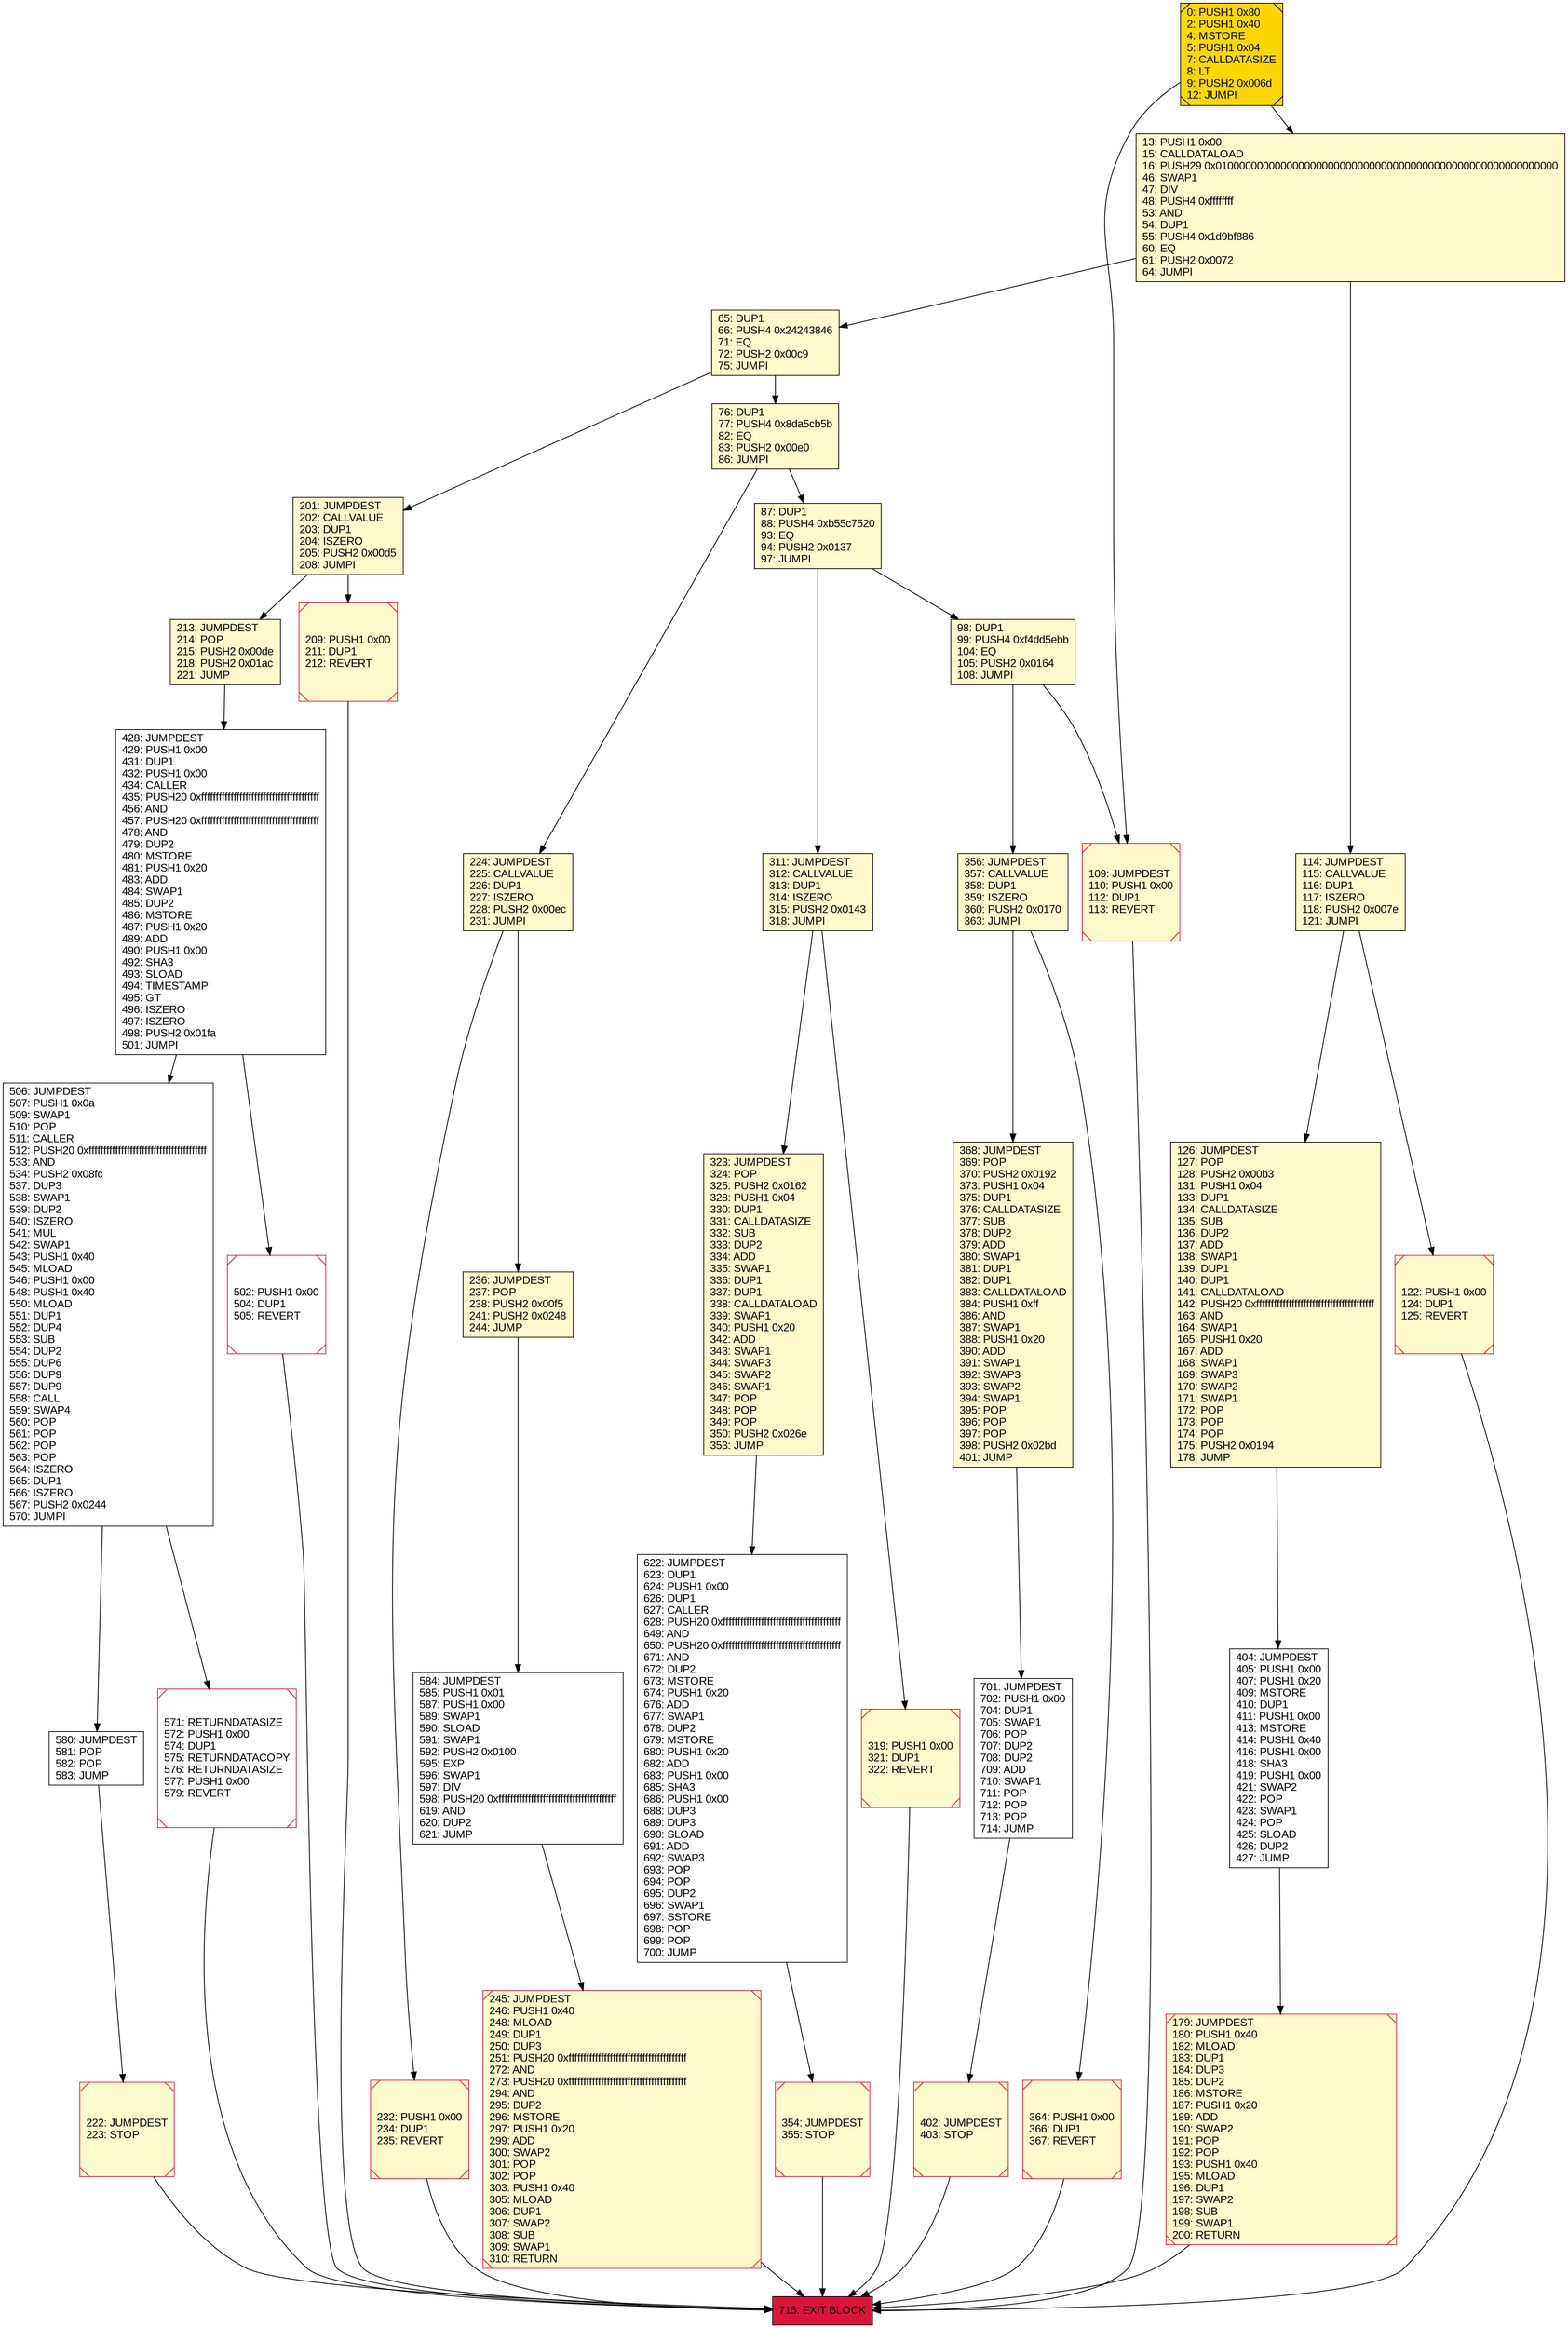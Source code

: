digraph G {
bgcolor=transparent rankdir=UD;
node [shape=box style=filled color=black fillcolor=white fontname=arial fontcolor=black];
179 [label="179: JUMPDEST\l180: PUSH1 0x40\l182: MLOAD\l183: DUP1\l184: DUP3\l185: DUP2\l186: MSTORE\l187: PUSH1 0x20\l189: ADD\l190: SWAP2\l191: POP\l192: POP\l193: PUSH1 0x40\l195: MLOAD\l196: DUP1\l197: SWAP2\l198: SUB\l199: SWAP1\l200: RETURN\l" fillcolor=lemonchiffon shape=Msquare color=crimson ];
402 [label="402: JUMPDEST\l403: STOP\l" fillcolor=lemonchiffon shape=Msquare color=crimson ];
98 [label="98: DUP1\l99: PUSH4 0xf4dd5ebb\l104: EQ\l105: PUSH2 0x0164\l108: JUMPI\l" fillcolor=lemonchiffon ];
232 [label="232: PUSH1 0x00\l234: DUP1\l235: REVERT\l" fillcolor=lemonchiffon shape=Msquare color=crimson ];
222 [label="222: JUMPDEST\l223: STOP\l" fillcolor=lemonchiffon shape=Msquare color=crimson ];
715 [label="715: EXIT BLOCK\l" fillcolor=crimson ];
323 [label="323: JUMPDEST\l324: POP\l325: PUSH2 0x0162\l328: PUSH1 0x04\l330: DUP1\l331: CALLDATASIZE\l332: SUB\l333: DUP2\l334: ADD\l335: SWAP1\l336: DUP1\l337: DUP1\l338: CALLDATALOAD\l339: SWAP1\l340: PUSH1 0x20\l342: ADD\l343: SWAP1\l344: SWAP3\l345: SWAP2\l346: SWAP1\l347: POP\l348: POP\l349: POP\l350: PUSH2 0x026e\l353: JUMP\l" fillcolor=lemonchiffon ];
622 [label="622: JUMPDEST\l623: DUP1\l624: PUSH1 0x00\l626: DUP1\l627: CALLER\l628: PUSH20 0xffffffffffffffffffffffffffffffffffffffff\l649: AND\l650: PUSH20 0xffffffffffffffffffffffffffffffffffffffff\l671: AND\l672: DUP2\l673: MSTORE\l674: PUSH1 0x20\l676: ADD\l677: SWAP1\l678: DUP2\l679: MSTORE\l680: PUSH1 0x20\l682: ADD\l683: PUSH1 0x00\l685: SHA3\l686: PUSH1 0x00\l688: DUP3\l689: DUP3\l690: SLOAD\l691: ADD\l692: SWAP3\l693: POP\l694: POP\l695: DUP2\l696: SWAP1\l697: SSTORE\l698: POP\l699: POP\l700: JUMP\l" ];
364 [label="364: PUSH1 0x00\l366: DUP1\l367: REVERT\l" fillcolor=lemonchiffon shape=Msquare color=crimson ];
404 [label="404: JUMPDEST\l405: PUSH1 0x00\l407: PUSH1 0x20\l409: MSTORE\l410: DUP1\l411: PUSH1 0x00\l413: MSTORE\l414: PUSH1 0x40\l416: PUSH1 0x00\l418: SHA3\l419: PUSH1 0x00\l421: SWAP2\l422: POP\l423: SWAP1\l424: POP\l425: SLOAD\l426: DUP2\l427: JUMP\l" ];
580 [label="580: JUMPDEST\l581: POP\l582: POP\l583: JUMP\l" ];
584 [label="584: JUMPDEST\l585: PUSH1 0x01\l587: PUSH1 0x00\l589: SWAP1\l590: SLOAD\l591: SWAP1\l592: PUSH2 0x0100\l595: EXP\l596: SWAP1\l597: DIV\l598: PUSH20 0xffffffffffffffffffffffffffffffffffffffff\l619: AND\l620: DUP2\l621: JUMP\l" ];
502 [label="502: PUSH1 0x00\l504: DUP1\l505: REVERT\l" shape=Msquare color=crimson ];
122 [label="122: PUSH1 0x00\l124: DUP1\l125: REVERT\l" fillcolor=lemonchiffon shape=Msquare color=crimson ];
76 [label="76: DUP1\l77: PUSH4 0x8da5cb5b\l82: EQ\l83: PUSH2 0x00e0\l86: JUMPI\l" fillcolor=lemonchiffon ];
13 [label="13: PUSH1 0x00\l15: CALLDATALOAD\l16: PUSH29 0x0100000000000000000000000000000000000000000000000000000000\l46: SWAP1\l47: DIV\l48: PUSH4 0xffffffff\l53: AND\l54: DUP1\l55: PUSH4 0x1d9bf886\l60: EQ\l61: PUSH2 0x0072\l64: JUMPI\l" fillcolor=lemonchiffon ];
356 [label="356: JUMPDEST\l357: CALLVALUE\l358: DUP1\l359: ISZERO\l360: PUSH2 0x0170\l363: JUMPI\l" fillcolor=lemonchiffon ];
213 [label="213: JUMPDEST\l214: POP\l215: PUSH2 0x00de\l218: PUSH2 0x01ac\l221: JUMP\l" fillcolor=lemonchiffon ];
319 [label="319: PUSH1 0x00\l321: DUP1\l322: REVERT\l" fillcolor=lemonchiffon shape=Msquare color=crimson ];
571 [label="571: RETURNDATASIZE\l572: PUSH1 0x00\l574: DUP1\l575: RETURNDATACOPY\l576: RETURNDATASIZE\l577: PUSH1 0x00\l579: REVERT\l" shape=Msquare color=crimson ];
245 [label="245: JUMPDEST\l246: PUSH1 0x40\l248: MLOAD\l249: DUP1\l250: DUP3\l251: PUSH20 0xffffffffffffffffffffffffffffffffffffffff\l272: AND\l273: PUSH20 0xffffffffffffffffffffffffffffffffffffffff\l294: AND\l295: DUP2\l296: MSTORE\l297: PUSH1 0x20\l299: ADD\l300: SWAP2\l301: POP\l302: POP\l303: PUSH1 0x40\l305: MLOAD\l306: DUP1\l307: SWAP2\l308: SUB\l309: SWAP1\l310: RETURN\l" fillcolor=lemonchiffon shape=Msquare color=crimson ];
87 [label="87: DUP1\l88: PUSH4 0xb55c7520\l93: EQ\l94: PUSH2 0x0137\l97: JUMPI\l" fillcolor=lemonchiffon ];
224 [label="224: JUMPDEST\l225: CALLVALUE\l226: DUP1\l227: ISZERO\l228: PUSH2 0x00ec\l231: JUMPI\l" fillcolor=lemonchiffon ];
236 [label="236: JUMPDEST\l237: POP\l238: PUSH2 0x00f5\l241: PUSH2 0x0248\l244: JUMP\l" fillcolor=lemonchiffon ];
109 [label="109: JUMPDEST\l110: PUSH1 0x00\l112: DUP1\l113: REVERT\l" fillcolor=lemonchiffon shape=Msquare color=crimson ];
0 [label="0: PUSH1 0x80\l2: PUSH1 0x40\l4: MSTORE\l5: PUSH1 0x04\l7: CALLDATASIZE\l8: LT\l9: PUSH2 0x006d\l12: JUMPI\l" fillcolor=lemonchiffon shape=Msquare fillcolor=gold ];
65 [label="65: DUP1\l66: PUSH4 0x24243846\l71: EQ\l72: PUSH2 0x00c9\l75: JUMPI\l" fillcolor=lemonchiffon ];
311 [label="311: JUMPDEST\l312: CALLVALUE\l313: DUP1\l314: ISZERO\l315: PUSH2 0x0143\l318: JUMPI\l" fillcolor=lemonchiffon ];
428 [label="428: JUMPDEST\l429: PUSH1 0x00\l431: DUP1\l432: PUSH1 0x00\l434: CALLER\l435: PUSH20 0xffffffffffffffffffffffffffffffffffffffff\l456: AND\l457: PUSH20 0xffffffffffffffffffffffffffffffffffffffff\l478: AND\l479: DUP2\l480: MSTORE\l481: PUSH1 0x20\l483: ADD\l484: SWAP1\l485: DUP2\l486: MSTORE\l487: PUSH1 0x20\l489: ADD\l490: PUSH1 0x00\l492: SHA3\l493: SLOAD\l494: TIMESTAMP\l495: GT\l496: ISZERO\l497: ISZERO\l498: PUSH2 0x01fa\l501: JUMPI\l" ];
114 [label="114: JUMPDEST\l115: CALLVALUE\l116: DUP1\l117: ISZERO\l118: PUSH2 0x007e\l121: JUMPI\l" fillcolor=lemonchiffon ];
701 [label="701: JUMPDEST\l702: PUSH1 0x00\l704: DUP1\l705: SWAP1\l706: POP\l707: DUP2\l708: DUP2\l709: ADD\l710: SWAP1\l711: POP\l712: POP\l713: POP\l714: JUMP\l" ];
201 [label="201: JUMPDEST\l202: CALLVALUE\l203: DUP1\l204: ISZERO\l205: PUSH2 0x00d5\l208: JUMPI\l" fillcolor=lemonchiffon ];
126 [label="126: JUMPDEST\l127: POP\l128: PUSH2 0x00b3\l131: PUSH1 0x04\l133: DUP1\l134: CALLDATASIZE\l135: SUB\l136: DUP2\l137: ADD\l138: SWAP1\l139: DUP1\l140: DUP1\l141: CALLDATALOAD\l142: PUSH20 0xffffffffffffffffffffffffffffffffffffffff\l163: AND\l164: SWAP1\l165: PUSH1 0x20\l167: ADD\l168: SWAP1\l169: SWAP3\l170: SWAP2\l171: SWAP1\l172: POP\l173: POP\l174: POP\l175: PUSH2 0x0194\l178: JUMP\l" fillcolor=lemonchiffon ];
209 [label="209: PUSH1 0x00\l211: DUP1\l212: REVERT\l" fillcolor=lemonchiffon shape=Msquare color=crimson ];
506 [label="506: JUMPDEST\l507: PUSH1 0x0a\l509: SWAP1\l510: POP\l511: CALLER\l512: PUSH20 0xffffffffffffffffffffffffffffffffffffffff\l533: AND\l534: PUSH2 0x08fc\l537: DUP3\l538: SWAP1\l539: DUP2\l540: ISZERO\l541: MUL\l542: SWAP1\l543: PUSH1 0x40\l545: MLOAD\l546: PUSH1 0x00\l548: PUSH1 0x40\l550: MLOAD\l551: DUP1\l552: DUP4\l553: SUB\l554: DUP2\l555: DUP6\l556: DUP9\l557: DUP9\l558: CALL\l559: SWAP4\l560: POP\l561: POP\l562: POP\l563: POP\l564: ISZERO\l565: DUP1\l566: ISZERO\l567: PUSH2 0x0244\l570: JUMPI\l" ];
354 [label="354: JUMPDEST\l355: STOP\l" fillcolor=lemonchiffon shape=Msquare color=crimson ];
368 [label="368: JUMPDEST\l369: POP\l370: PUSH2 0x0192\l373: PUSH1 0x04\l375: DUP1\l376: CALLDATASIZE\l377: SUB\l378: DUP2\l379: ADD\l380: SWAP1\l381: DUP1\l382: DUP1\l383: CALLDATALOAD\l384: PUSH1 0xff\l386: AND\l387: SWAP1\l388: PUSH1 0x20\l390: ADD\l391: SWAP1\l392: SWAP3\l393: SWAP2\l394: SWAP1\l395: POP\l396: POP\l397: POP\l398: PUSH2 0x02bd\l401: JUMP\l" fillcolor=lemonchiffon ];
323 -> 622;
0 -> 109;
222 -> 715;
232 -> 715;
364 -> 715;
87 -> 311;
122 -> 715;
506 -> 571;
368 -> 701;
114 -> 126;
502 -> 715;
98 -> 109;
109 -> 715;
87 -> 98;
224 -> 232;
114 -> 122;
13 -> 114;
65 -> 76;
0 -> 13;
13 -> 65;
213 -> 428;
76 -> 87;
76 -> 224;
209 -> 715;
354 -> 715;
428 -> 502;
126 -> 404;
506 -> 580;
201 -> 209;
224 -> 236;
580 -> 222;
179 -> 715;
402 -> 715;
404 -> 179;
356 -> 364;
319 -> 715;
98 -> 356;
65 -> 201;
428 -> 506;
311 -> 323;
356 -> 368;
701 -> 402;
571 -> 715;
245 -> 715;
201 -> 213;
584 -> 245;
236 -> 584;
311 -> 319;
622 -> 354;
}